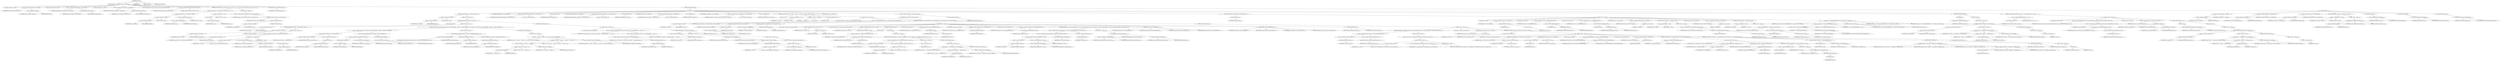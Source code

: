 digraph "execute" {  
"714" [label = <(METHOD,execute)<SUB>386</SUB>> ]
"45" [label = <(PARAM,this)<SUB>386</SUB>> ]
"715" [label = <(BLOCK,&lt;empty&gt;,&lt;empty&gt;)<SUB>386</SUB>> ]
"716" [label = <(LOCAL,File savedFile: java.io.File)> ]
"717" [label = <(&lt;operator&gt;.assignment,File savedFile = this.file)<SUB>387</SUB>> ]
"718" [label = <(IDENTIFIER,savedFile,File savedFile = this.file)<SUB>387</SUB>> ]
"719" [label = <(&lt;operator&gt;.fieldAccess,this.file)<SUB>387</SUB>> ]
"720" [label = <(IDENTIFIER,this,File savedFile = this.file)<SUB>387</SUB>> ]
"721" [label = <(FIELD_IDENTIFIER,file,file)<SUB>387</SUB>> ]
"722" [label = <(LOCAL,File savedDestFile: java.io.File)> ]
"723" [label = <(&lt;operator&gt;.assignment,File savedDestFile = this.destFile)<SUB>388</SUB>> ]
"724" [label = <(IDENTIFIER,savedDestFile,File savedDestFile = this.destFile)<SUB>388</SUB>> ]
"725" [label = <(&lt;operator&gt;.fieldAccess,this.destFile)<SUB>388</SUB>> ]
"726" [label = <(IDENTIFIER,this,File savedDestFile = this.destFile)<SUB>388</SUB>> ]
"727" [label = <(FIELD_IDENTIFIER,destFile,destFile)<SUB>388</SUB>> ]
"728" [label = <(LOCAL,File savedDestDir: java.io.File)> ]
"729" [label = <(&lt;operator&gt;.assignment,File savedDestDir = this.destDir)<SUB>389</SUB>> ]
"730" [label = <(IDENTIFIER,savedDestDir,File savedDestDir = this.destDir)<SUB>389</SUB>> ]
"731" [label = <(&lt;operator&gt;.fieldAccess,this.destDir)<SUB>389</SUB>> ]
"732" [label = <(IDENTIFIER,this,File savedDestDir = this.destDir)<SUB>389</SUB>> ]
"733" [label = <(FIELD_IDENTIFIER,destDir,destDir)<SUB>389</SUB>> ]
"734" [label = <(LOCAL,ResourceCollection savedRc: org.apache.tools.ant.types.ResourceCollection)> ]
"735" [label = <(&lt;operator&gt;.assignment,ResourceCollection savedRc = null)<SUB>390</SUB>> ]
"736" [label = <(IDENTIFIER,savedRc,ResourceCollection savedRc = null)<SUB>390</SUB>> ]
"737" [label = <(LITERAL,null,ResourceCollection savedRc = null)<SUB>390</SUB>> ]
"738" [label = <(CONTROL_STRUCTURE,if (file == null &amp;&amp; destFile != null &amp;&amp; rcs.size() == 1),if (file == null &amp;&amp; destFile != null &amp;&amp; rcs.size() == 1))<SUB>391</SUB>> ]
"739" [label = <(&lt;operator&gt;.logicalAnd,file == null &amp;&amp; destFile != null &amp;&amp; rcs.size() == 1)<SUB>391</SUB>> ]
"740" [label = <(&lt;operator&gt;.logicalAnd,file == null &amp;&amp; destFile != null)<SUB>391</SUB>> ]
"741" [label = <(&lt;operator&gt;.equals,file == null)<SUB>391</SUB>> ]
"742" [label = <(&lt;operator&gt;.fieldAccess,this.file)<SUB>391</SUB>> ]
"743" [label = <(IDENTIFIER,this,file == null)<SUB>391</SUB>> ]
"744" [label = <(FIELD_IDENTIFIER,file,file)<SUB>391</SUB>> ]
"745" [label = <(LITERAL,null,file == null)<SUB>391</SUB>> ]
"746" [label = <(&lt;operator&gt;.notEquals,destFile != null)<SUB>391</SUB>> ]
"747" [label = <(&lt;operator&gt;.fieldAccess,this.destFile)<SUB>391</SUB>> ]
"748" [label = <(IDENTIFIER,this,destFile != null)<SUB>391</SUB>> ]
"749" [label = <(FIELD_IDENTIFIER,destFile,destFile)<SUB>391</SUB>> ]
"750" [label = <(LITERAL,null,destFile != null)<SUB>391</SUB>> ]
"751" [label = <(&lt;operator&gt;.equals,rcs.size() == 1)<SUB>391</SUB>> ]
"752" [label = <(size,rcs.size())<SUB>391</SUB>> ]
"753" [label = <(&lt;operator&gt;.fieldAccess,this.rcs)<SUB>391</SUB>> ]
"754" [label = <(IDENTIFIER,this,rcs.size())<SUB>391</SUB>> ]
"755" [label = <(FIELD_IDENTIFIER,rcs,rcs)<SUB>391</SUB>> ]
"756" [label = <(LITERAL,1,rcs.size() == 1)<SUB>391</SUB>> ]
"757" [label = <(BLOCK,&lt;empty&gt;,&lt;empty&gt;)<SUB>391</SUB>> ]
"758" [label = <(&lt;operator&gt;.assignment,savedRc = (ResourceCollection) rcs.elementAt(0))<SUB>393</SUB>> ]
"759" [label = <(IDENTIFIER,savedRc,savedRc = (ResourceCollection) rcs.elementAt(0))<SUB>393</SUB>> ]
"760" [label = <(&lt;operator&gt;.cast,(ResourceCollection) rcs.elementAt(0))<SUB>393</SUB>> ]
"761" [label = <(TYPE_REF,ResourceCollection,ResourceCollection)<SUB>393</SUB>> ]
"762" [label = <(elementAt,rcs.elementAt(0))<SUB>393</SUB>> ]
"763" [label = <(&lt;operator&gt;.fieldAccess,this.rcs)<SUB>393</SUB>> ]
"764" [label = <(IDENTIFIER,this,rcs.elementAt(0))<SUB>393</SUB>> ]
"765" [label = <(FIELD_IDENTIFIER,rcs,rcs)<SUB>393</SUB>> ]
"766" [label = <(LITERAL,0,rcs.elementAt(0))<SUB>393</SUB>> ]
"767" [label = <(validateAttributes,this.validateAttributes())<SUB>396</SUB>> ]
"44" [label = <(IDENTIFIER,this,this.validateAttributes())<SUB>396</SUB>> ]
"768" [label = <(CONTROL_STRUCTURE,try,try)<SUB>398</SUB>> ]
"769" [label = <(BLOCK,try,try)<SUB>398</SUB>> ]
"770" [label = <(CONTROL_STRUCTURE,if (file != null),if (file != null))<SUB>400</SUB>> ]
"771" [label = <(&lt;operator&gt;.notEquals,file != null)<SUB>400</SUB>> ]
"772" [label = <(&lt;operator&gt;.fieldAccess,this.file)<SUB>400</SUB>> ]
"773" [label = <(IDENTIFIER,this,file != null)<SUB>400</SUB>> ]
"774" [label = <(FIELD_IDENTIFIER,file,file)<SUB>400</SUB>> ]
"775" [label = <(LITERAL,null,file != null)<SUB>400</SUB>> ]
"776" [label = <(BLOCK,&lt;empty&gt;,&lt;empty&gt;)<SUB>400</SUB>> ]
"777" [label = <(CONTROL_STRUCTURE,if (file.exists()),if (file.exists()))<SUB>401</SUB>> ]
"778" [label = <(exists,file.exists())<SUB>401</SUB>> ]
"779" [label = <(&lt;operator&gt;.fieldAccess,this.file)<SUB>401</SUB>> ]
"780" [label = <(IDENTIFIER,this,file.exists())<SUB>401</SUB>> ]
"781" [label = <(FIELD_IDENTIFIER,file,file)<SUB>401</SUB>> ]
"782" [label = <(BLOCK,&lt;empty&gt;,&lt;empty&gt;)<SUB>401</SUB>> ]
"783" [label = <(CONTROL_STRUCTURE,if (destFile == null),if (destFile == null))<SUB>402</SUB>> ]
"784" [label = <(&lt;operator&gt;.equals,destFile == null)<SUB>402</SUB>> ]
"785" [label = <(&lt;operator&gt;.fieldAccess,this.destFile)<SUB>402</SUB>> ]
"786" [label = <(IDENTIFIER,this,destFile == null)<SUB>402</SUB>> ]
"787" [label = <(FIELD_IDENTIFIER,destFile,destFile)<SUB>402</SUB>> ]
"788" [label = <(LITERAL,null,destFile == null)<SUB>402</SUB>> ]
"789" [label = <(BLOCK,&lt;empty&gt;,&lt;empty&gt;)<SUB>402</SUB>> ]
"790" [label = <(&lt;operator&gt;.assignment,this.destFile = new File(destDir, file.getName()))<SUB>403</SUB>> ]
"791" [label = <(&lt;operator&gt;.fieldAccess,this.destFile)<SUB>403</SUB>> ]
"792" [label = <(IDENTIFIER,this,this.destFile = new File(destDir, file.getName()))<SUB>403</SUB>> ]
"793" [label = <(FIELD_IDENTIFIER,destFile,destFile)<SUB>403</SUB>> ]
"794" [label = <(BLOCK,&lt;empty&gt;,&lt;empty&gt;)<SUB>403</SUB>> ]
"795" [label = <(&lt;operator&gt;.assignment,&lt;empty&gt;)> ]
"796" [label = <(IDENTIFIER,$obj11,&lt;empty&gt;)> ]
"797" [label = <(&lt;operator&gt;.alloc,new File(destDir, file.getName()))<SUB>403</SUB>> ]
"798" [label = <(&lt;init&gt;,new File(destDir, file.getName()))<SUB>403</SUB>> ]
"799" [label = <(IDENTIFIER,$obj11,new File(destDir, file.getName()))> ]
"800" [label = <(&lt;operator&gt;.fieldAccess,this.destDir)<SUB>403</SUB>> ]
"801" [label = <(IDENTIFIER,this,new File(destDir, file.getName()))<SUB>403</SUB>> ]
"802" [label = <(FIELD_IDENTIFIER,destDir,destDir)<SUB>403</SUB>> ]
"803" [label = <(getName,file.getName())<SUB>403</SUB>> ]
"804" [label = <(&lt;operator&gt;.fieldAccess,this.file)<SUB>403</SUB>> ]
"805" [label = <(IDENTIFIER,this,file.getName())<SUB>403</SUB>> ]
"806" [label = <(FIELD_IDENTIFIER,file,file)<SUB>403</SUB>> ]
"807" [label = <(IDENTIFIER,$obj11,&lt;empty&gt;)> ]
"808" [label = <(CONTROL_STRUCTURE,if (forceOverwrite || !destFile.exists() || (file.lastModified() - granularity &gt; destFile.lastModified())),if (forceOverwrite || !destFile.exists() || (file.lastModified() - granularity &gt; destFile.lastModified())))<SUB>405</SUB>> ]
"809" [label = <(&lt;operator&gt;.logicalOr,forceOverwrite || !destFile.exists() || (file.lastModified() - granularity &gt; destFile.lastModified()))<SUB>405</SUB>> ]
"810" [label = <(&lt;operator&gt;.logicalOr,forceOverwrite || !destFile.exists())<SUB>405</SUB>> ]
"811" [label = <(&lt;operator&gt;.fieldAccess,this.forceOverwrite)<SUB>405</SUB>> ]
"812" [label = <(IDENTIFIER,this,forceOverwrite || !destFile.exists())<SUB>405</SUB>> ]
"813" [label = <(FIELD_IDENTIFIER,forceOverwrite,forceOverwrite)<SUB>405</SUB>> ]
"814" [label = <(&lt;operator&gt;.logicalNot,!destFile.exists())<SUB>405</SUB>> ]
"815" [label = <(exists,destFile.exists())<SUB>405</SUB>> ]
"816" [label = <(&lt;operator&gt;.fieldAccess,this.destFile)<SUB>405</SUB>> ]
"817" [label = <(IDENTIFIER,this,destFile.exists())<SUB>405</SUB>> ]
"818" [label = <(FIELD_IDENTIFIER,destFile,destFile)<SUB>405</SUB>> ]
"819" [label = <(&lt;operator&gt;.greaterThan,file.lastModified() - granularity &gt; destFile.lastModified())<SUB>406</SUB>> ]
"820" [label = <(&lt;operator&gt;.subtraction,file.lastModified() - granularity)<SUB>406</SUB>> ]
"821" [label = <(lastModified,file.lastModified())<SUB>406</SUB>> ]
"822" [label = <(&lt;operator&gt;.fieldAccess,this.file)<SUB>406</SUB>> ]
"823" [label = <(IDENTIFIER,this,file.lastModified())<SUB>406</SUB>> ]
"824" [label = <(FIELD_IDENTIFIER,file,file)<SUB>406</SUB>> ]
"825" [label = <(&lt;operator&gt;.fieldAccess,this.granularity)<SUB>406</SUB>> ]
"826" [label = <(IDENTIFIER,this,file.lastModified() - granularity)<SUB>406</SUB>> ]
"827" [label = <(FIELD_IDENTIFIER,granularity,granularity)<SUB>406</SUB>> ]
"828" [label = <(lastModified,destFile.lastModified())<SUB>407</SUB>> ]
"829" [label = <(&lt;operator&gt;.fieldAccess,this.destFile)<SUB>407</SUB>> ]
"830" [label = <(IDENTIFIER,this,destFile.lastModified())<SUB>407</SUB>> ]
"831" [label = <(FIELD_IDENTIFIER,destFile,destFile)<SUB>407</SUB>> ]
"832" [label = <(BLOCK,&lt;empty&gt;,&lt;empty&gt;)<SUB>407</SUB>> ]
"833" [label = <(put,fileCopyMap.put(file.getAbsolutePath(), new String[] { destFile.getAbsolutePath() }))<SUB>408</SUB>> ]
"834" [label = <(&lt;operator&gt;.fieldAccess,this.fileCopyMap)<SUB>408</SUB>> ]
"835" [label = <(IDENTIFIER,this,fileCopyMap.put(file.getAbsolutePath(), new String[] { destFile.getAbsolutePath() }))<SUB>408</SUB>> ]
"836" [label = <(FIELD_IDENTIFIER,fileCopyMap,fileCopyMap)<SUB>408</SUB>> ]
"837" [label = <(getAbsolutePath,file.getAbsolutePath())<SUB>408</SUB>> ]
"838" [label = <(&lt;operator&gt;.fieldAccess,this.file)<SUB>408</SUB>> ]
"839" [label = <(IDENTIFIER,this,file.getAbsolutePath())<SUB>408</SUB>> ]
"840" [label = <(FIELD_IDENTIFIER,file,file)<SUB>408</SUB>> ]
"841" [label = <(&lt;operator&gt;.arrayInitializer,new String[] { destFile.getAbsolutePath() })<SUB>409</SUB>> ]
"842" [label = <(getAbsolutePath,destFile.getAbsolutePath())<SUB>409</SUB>> ]
"843" [label = <(&lt;operator&gt;.fieldAccess,this.destFile)<SUB>409</SUB>> ]
"844" [label = <(IDENTIFIER,this,destFile.getAbsolutePath())<SUB>409</SUB>> ]
"845" [label = <(FIELD_IDENTIFIER,destFile,destFile)<SUB>409</SUB>> ]
"846" [label = <(CONTROL_STRUCTURE,else,else)<SUB>410</SUB>> ]
"847" [label = <(BLOCK,&lt;empty&gt;,&lt;empty&gt;)<SUB>410</SUB>> ]
"848" [label = <(log,log(file + &quot; omitted as &quot; + destFile + &quot; is up to date.&quot;, Project.MSG_VERBOSE))<SUB>411</SUB>> ]
"46" [label = <(IDENTIFIER,this,log(file + &quot; omitted as &quot; + destFile + &quot; is up to date.&quot;, Project.MSG_VERBOSE))<SUB>411</SUB>> ]
"849" [label = <(&lt;operator&gt;.addition,file + &quot; omitted as &quot; + destFile + &quot; is up to date.&quot;)<SUB>411</SUB>> ]
"850" [label = <(&lt;operator&gt;.addition,file + &quot; omitted as &quot; + destFile)<SUB>411</SUB>> ]
"851" [label = <(&lt;operator&gt;.addition,file + &quot; omitted as &quot;)<SUB>411</SUB>> ]
"852" [label = <(&lt;operator&gt;.fieldAccess,this.file)<SUB>411</SUB>> ]
"853" [label = <(IDENTIFIER,this,file + &quot; omitted as &quot;)<SUB>411</SUB>> ]
"854" [label = <(FIELD_IDENTIFIER,file,file)<SUB>411</SUB>> ]
"855" [label = <(LITERAL,&quot; omitted as &quot;,file + &quot; omitted as &quot;)<SUB>411</SUB>> ]
"856" [label = <(&lt;operator&gt;.fieldAccess,this.destFile)<SUB>411</SUB>> ]
"857" [label = <(IDENTIFIER,this,file + &quot; omitted as &quot; + destFile)<SUB>411</SUB>> ]
"858" [label = <(FIELD_IDENTIFIER,destFile,destFile)<SUB>411</SUB>> ]
"859" [label = <(LITERAL,&quot; is up to date.&quot;,file + &quot; omitted as &quot; + destFile + &quot; is up to date.&quot;)<SUB>412</SUB>> ]
"860" [label = <(&lt;operator&gt;.fieldAccess,Project.MSG_VERBOSE)<SUB>412</SUB>> ]
"861" [label = <(IDENTIFIER,Project,log(file + &quot; omitted as &quot; + destFile + &quot; is up to date.&quot;, Project.MSG_VERBOSE))<SUB>412</SUB>> ]
"862" [label = <(FIELD_IDENTIFIER,MSG_VERBOSE,MSG_VERBOSE)<SUB>412</SUB>> ]
"863" [label = <(CONTROL_STRUCTURE,else,else)<SUB>414</SUB>> ]
"864" [label = <(BLOCK,&lt;empty&gt;,&lt;empty&gt;)<SUB>414</SUB>> ]
"865" [label = <(LOCAL,String message: java.lang.String)> ]
"866" [label = <(&lt;operator&gt;.assignment,String message = &quot;Warning: Could not find file &quot; + file.getAbsolutePath() + &quot; to copy.&quot;)<SUB>415</SUB>> ]
"867" [label = <(IDENTIFIER,message,String message = &quot;Warning: Could not find file &quot; + file.getAbsolutePath() + &quot; to copy.&quot;)<SUB>415</SUB>> ]
"868" [label = <(&lt;operator&gt;.addition,&quot;Warning: Could not find file &quot; + file.getAbsolutePath() + &quot; to copy.&quot;)<SUB>415</SUB>> ]
"869" [label = <(&lt;operator&gt;.addition,&quot;Warning: Could not find file &quot; + file.getAbsolutePath())<SUB>415</SUB>> ]
"870" [label = <(LITERAL,&quot;Warning: Could not find file &quot;,&quot;Warning: Could not find file &quot; + file.getAbsolutePath())<SUB>415</SUB>> ]
"871" [label = <(getAbsolutePath,file.getAbsolutePath())<SUB>416</SUB>> ]
"872" [label = <(&lt;operator&gt;.fieldAccess,this.file)<SUB>416</SUB>> ]
"873" [label = <(IDENTIFIER,this,file.getAbsolutePath())<SUB>416</SUB>> ]
"874" [label = <(FIELD_IDENTIFIER,file,file)<SUB>416</SUB>> ]
"875" [label = <(LITERAL,&quot; to copy.&quot;,&quot;Warning: Could not find file &quot; + file.getAbsolutePath() + &quot; to copy.&quot;)<SUB>416</SUB>> ]
"876" [label = <(CONTROL_STRUCTURE,if (!failonerror),if (!failonerror))<SUB>417</SUB>> ]
"877" [label = <(&lt;operator&gt;.logicalNot,!failonerror)<SUB>417</SUB>> ]
"878" [label = <(&lt;operator&gt;.fieldAccess,this.failonerror)<SUB>417</SUB>> ]
"879" [label = <(IDENTIFIER,this,!failonerror)<SUB>417</SUB>> ]
"880" [label = <(FIELD_IDENTIFIER,failonerror,failonerror)<SUB>417</SUB>> ]
"881" [label = <(BLOCK,&lt;empty&gt;,&lt;empty&gt;)<SUB>417</SUB>> ]
"882" [label = <(log,log(message, Project.MSG_ERR))<SUB>418</SUB>> ]
"47" [label = <(IDENTIFIER,this,log(message, Project.MSG_ERR))<SUB>418</SUB>> ]
"883" [label = <(IDENTIFIER,message,log(message, Project.MSG_ERR))<SUB>418</SUB>> ]
"884" [label = <(&lt;operator&gt;.fieldAccess,Project.MSG_ERR)<SUB>418</SUB>> ]
"885" [label = <(IDENTIFIER,Project,log(message, Project.MSG_ERR))<SUB>418</SUB>> ]
"886" [label = <(FIELD_IDENTIFIER,MSG_ERR,MSG_ERR)<SUB>418</SUB>> ]
"887" [label = <(CONTROL_STRUCTURE,else,else)<SUB>419</SUB>> ]
"888" [label = <(BLOCK,&lt;empty&gt;,&lt;empty&gt;)<SUB>419</SUB>> ]
"889" [label = <(&lt;operator&gt;.throw,throw new BuildException(message);)<SUB>420</SUB>> ]
"890" [label = <(BLOCK,&lt;empty&gt;,&lt;empty&gt;)<SUB>420</SUB>> ]
"891" [label = <(&lt;operator&gt;.assignment,&lt;empty&gt;)> ]
"892" [label = <(IDENTIFIER,$obj12,&lt;empty&gt;)> ]
"893" [label = <(&lt;operator&gt;.alloc,new BuildException(message))<SUB>420</SUB>> ]
"894" [label = <(&lt;init&gt;,new BuildException(message))<SUB>420</SUB>> ]
"895" [label = <(IDENTIFIER,$obj12,new BuildException(message))> ]
"896" [label = <(IDENTIFIER,message,new BuildException(message))<SUB>420</SUB>> ]
"897" [label = <(IDENTIFIER,$obj12,&lt;empty&gt;)> ]
"49" [label = <(LOCAL,HashMap filesByBasedir: java.util.HashMap)> ]
"898" [label = <(&lt;operator&gt;.assignment,HashMap filesByBasedir = new HashMap())<SUB>441</SUB>> ]
"899" [label = <(IDENTIFIER,filesByBasedir,HashMap filesByBasedir = new HashMap())<SUB>441</SUB>> ]
"900" [label = <(&lt;operator&gt;.alloc,new HashMap())<SUB>441</SUB>> ]
"901" [label = <(&lt;init&gt;,new HashMap())<SUB>441</SUB>> ]
"48" [label = <(IDENTIFIER,filesByBasedir,new HashMap())<SUB>441</SUB>> ]
"51" [label = <(LOCAL,HashMap dirsByBasedir: java.util.HashMap)> ]
"902" [label = <(&lt;operator&gt;.assignment,HashMap dirsByBasedir = new HashMap())<SUB>442</SUB>> ]
"903" [label = <(IDENTIFIER,dirsByBasedir,HashMap dirsByBasedir = new HashMap())<SUB>442</SUB>> ]
"904" [label = <(&lt;operator&gt;.alloc,new HashMap())<SUB>442</SUB>> ]
"905" [label = <(&lt;init&gt;,new HashMap())<SUB>442</SUB>> ]
"50" [label = <(IDENTIFIER,dirsByBasedir,new HashMap())<SUB>442</SUB>> ]
"53" [label = <(LOCAL,HashSet baseDirs: java.util.HashSet)> ]
"906" [label = <(&lt;operator&gt;.assignment,HashSet baseDirs = new HashSet())<SUB>443</SUB>> ]
"907" [label = <(IDENTIFIER,baseDirs,HashSet baseDirs = new HashSet())<SUB>443</SUB>> ]
"908" [label = <(&lt;operator&gt;.alloc,new HashSet())<SUB>443</SUB>> ]
"909" [label = <(&lt;init&gt;,new HashSet())<SUB>443</SUB>> ]
"52" [label = <(IDENTIFIER,baseDirs,new HashSet())<SUB>443</SUB>> ]
"55" [label = <(LOCAL,ArrayList nonFileResources: java.util.ArrayList)> ]
"910" [label = <(&lt;operator&gt;.assignment,ArrayList nonFileResources = new ArrayList())<SUB>444</SUB>> ]
"911" [label = <(IDENTIFIER,nonFileResources,ArrayList nonFileResources = new ArrayList())<SUB>444</SUB>> ]
"912" [label = <(&lt;operator&gt;.alloc,new ArrayList())<SUB>444</SUB>> ]
"913" [label = <(&lt;init&gt;,new ArrayList())<SUB>444</SUB>> ]
"54" [label = <(IDENTIFIER,nonFileResources,new ArrayList())<SUB>444</SUB>> ]
"914" [label = <(CONTROL_STRUCTURE,for (int i = 0; Some(i &lt; rcs.size()); i++),for (int i = 0; Some(i &lt; rcs.size()); i++))<SUB>445</SUB>> ]
"915" [label = <(LOCAL,int i: int)> ]
"916" [label = <(&lt;operator&gt;.assignment,int i = 0)<SUB>445</SUB>> ]
"917" [label = <(IDENTIFIER,i,int i = 0)<SUB>445</SUB>> ]
"918" [label = <(LITERAL,0,int i = 0)<SUB>445</SUB>> ]
"919" [label = <(&lt;operator&gt;.lessThan,i &lt; rcs.size())<SUB>445</SUB>> ]
"920" [label = <(IDENTIFIER,i,i &lt; rcs.size())<SUB>445</SUB>> ]
"921" [label = <(size,rcs.size())<SUB>445</SUB>> ]
"922" [label = <(&lt;operator&gt;.fieldAccess,this.rcs)<SUB>445</SUB>> ]
"923" [label = <(IDENTIFIER,this,rcs.size())<SUB>445</SUB>> ]
"924" [label = <(FIELD_IDENTIFIER,rcs,rcs)<SUB>445</SUB>> ]
"925" [label = <(&lt;operator&gt;.postIncrement,i++)<SUB>445</SUB>> ]
"926" [label = <(IDENTIFIER,i,i++)<SUB>445</SUB>> ]
"927" [label = <(BLOCK,&lt;empty&gt;,&lt;empty&gt;)<SUB>445</SUB>> ]
"928" [label = <(LOCAL,ResourceCollection rc: org.apache.tools.ant.types.ResourceCollection)> ]
"929" [label = <(&lt;operator&gt;.assignment,ResourceCollection rc = (ResourceCollection) rcs.elementAt(i))<SUB>446</SUB>> ]
"930" [label = <(IDENTIFIER,rc,ResourceCollection rc = (ResourceCollection) rcs.elementAt(i))<SUB>446</SUB>> ]
"931" [label = <(&lt;operator&gt;.cast,(ResourceCollection) rcs.elementAt(i))<SUB>446</SUB>> ]
"932" [label = <(TYPE_REF,ResourceCollection,ResourceCollection)<SUB>446</SUB>> ]
"933" [label = <(elementAt,rcs.elementAt(i))<SUB>446</SUB>> ]
"934" [label = <(&lt;operator&gt;.fieldAccess,this.rcs)<SUB>446</SUB>> ]
"935" [label = <(IDENTIFIER,this,rcs.elementAt(i))<SUB>446</SUB>> ]
"936" [label = <(FIELD_IDENTIFIER,rcs,rcs)<SUB>446</SUB>> ]
"937" [label = <(IDENTIFIER,i,rcs.elementAt(i))<SUB>446</SUB>> ]
"938" [label = <(CONTROL_STRUCTURE,if (rc instanceof FileSet &amp;&amp; rc.isFilesystemOnly()),if (rc instanceof FileSet &amp;&amp; rc.isFilesystemOnly()))<SUB>449</SUB>> ]
"939" [label = <(&lt;operator&gt;.logicalAnd,rc instanceof FileSet &amp;&amp; rc.isFilesystemOnly())<SUB>449</SUB>> ]
"940" [label = <(&lt;operator&gt;.instanceOf,rc instanceof FileSet)<SUB>449</SUB>> ]
"941" [label = <(IDENTIFIER,rc,rc instanceof FileSet)<SUB>449</SUB>> ]
"942" [label = <(TYPE_REF,FileSet,FileSet)<SUB>449</SUB>> ]
"943" [label = <(isFilesystemOnly,isFilesystemOnly())<SUB>449</SUB>> ]
"944" [label = <(IDENTIFIER,rc,isFilesystemOnly())<SUB>449</SUB>> ]
"945" [label = <(BLOCK,&lt;empty&gt;,&lt;empty&gt;)<SUB>449</SUB>> ]
"946" [label = <(LOCAL,FileSet fs: org.apache.tools.ant.types.FileSet)> ]
"947" [label = <(&lt;operator&gt;.assignment,FileSet fs = (FileSet) rc)<SUB>450</SUB>> ]
"948" [label = <(IDENTIFIER,fs,FileSet fs = (FileSet) rc)<SUB>450</SUB>> ]
"949" [label = <(&lt;operator&gt;.cast,(FileSet) rc)<SUB>450</SUB>> ]
"950" [label = <(TYPE_REF,FileSet,FileSet)<SUB>450</SUB>> ]
"951" [label = <(IDENTIFIER,rc,(FileSet) rc)<SUB>450</SUB>> ]
"952" [label = <(LOCAL,DirectoryScanner ds: org.apache.tools.ant.DirectoryScanner)> ]
"953" [label = <(&lt;operator&gt;.assignment,DirectoryScanner ds = null)<SUB>451</SUB>> ]
"954" [label = <(IDENTIFIER,ds,DirectoryScanner ds = null)<SUB>451</SUB>> ]
"955" [label = <(LITERAL,null,DirectoryScanner ds = null)<SUB>451</SUB>> ]
"956" [label = <(CONTROL_STRUCTURE,try,try)<SUB>452</SUB>> ]
"957" [label = <(BLOCK,try,try)<SUB>452</SUB>> ]
"958" [label = <(&lt;operator&gt;.assignment,ds = getDirectoryScanner(getProject()))<SUB>453</SUB>> ]
"959" [label = <(IDENTIFIER,ds,ds = getDirectoryScanner(getProject()))<SUB>453</SUB>> ]
"960" [label = <(getDirectoryScanner,getDirectoryScanner(getProject()))<SUB>453</SUB>> ]
"961" [label = <(IDENTIFIER,fs,getDirectoryScanner(getProject()))<SUB>453</SUB>> ]
"962" [label = <(getProject,getProject())<SUB>453</SUB>> ]
"56" [label = <(IDENTIFIER,this,getProject())<SUB>453</SUB>> ]
"963" [label = <(BLOCK,catch,catch)> ]
"964" [label = <(BLOCK,&lt;empty&gt;,&lt;empty&gt;)<SUB>454</SUB>> ]
"965" [label = <(CONTROL_STRUCTURE,if (failonerror || !getMessage(e).endsWith(&quot; not found.&quot;)),if (failonerror || !getMessage(e).endsWith(&quot; not found.&quot;)))<SUB>455</SUB>> ]
"966" [label = <(&lt;operator&gt;.logicalOr,failonerror || !getMessage(e).endsWith(&quot; not found.&quot;))<SUB>455</SUB>> ]
"967" [label = <(&lt;operator&gt;.fieldAccess,this.failonerror)<SUB>455</SUB>> ]
"968" [label = <(IDENTIFIER,this,failonerror || !getMessage(e).endsWith(&quot; not found.&quot;))<SUB>455</SUB>> ]
"969" [label = <(FIELD_IDENTIFIER,failonerror,failonerror)<SUB>455</SUB>> ]
"970" [label = <(&lt;operator&gt;.logicalNot,!getMessage(e).endsWith(&quot; not found.&quot;))<SUB>456</SUB>> ]
"971" [label = <(endsWith,endsWith(&quot; not found.&quot;))<SUB>456</SUB>> ]
"972" [label = <(getMessage,getMessage(e))<SUB>456</SUB>> ]
"57" [label = <(IDENTIFIER,this,getMessage(e))<SUB>456</SUB>> ]
"973" [label = <(IDENTIFIER,e,getMessage(e))<SUB>456</SUB>> ]
"974" [label = <(LITERAL,&quot; not found.&quot;,endsWith(&quot; not found.&quot;))<SUB>456</SUB>> ]
"975" [label = <(BLOCK,&lt;empty&gt;,&lt;empty&gt;)<SUB>456</SUB>> ]
"976" [label = <(&lt;operator&gt;.throw,throw e;)<SUB>457</SUB>> ]
"977" [label = <(IDENTIFIER,e,throw e;)<SUB>457</SUB>> ]
"978" [label = <(CONTROL_STRUCTURE,else,else)<SUB>458</SUB>> ]
"979" [label = <(BLOCK,&lt;empty&gt;,&lt;empty&gt;)<SUB>458</SUB>> ]
"980" [label = <(log,log(&quot;Warning: &quot; + getMessage(e), Project.MSG_ERR))<SUB>459</SUB>> ]
"59" [label = <(IDENTIFIER,this,log(&quot;Warning: &quot; + getMessage(e), Project.MSG_ERR))<SUB>459</SUB>> ]
"981" [label = <(&lt;operator&gt;.addition,&quot;Warning: &quot; + getMessage(e))<SUB>459</SUB>> ]
"982" [label = <(LITERAL,&quot;Warning: &quot;,&quot;Warning: &quot; + getMessage(e))<SUB>459</SUB>> ]
"983" [label = <(getMessage,getMessage(e))<SUB>459</SUB>> ]
"58" [label = <(IDENTIFIER,this,getMessage(e))<SUB>459</SUB>> ]
"984" [label = <(IDENTIFIER,e,getMessage(e))<SUB>459</SUB>> ]
"985" [label = <(&lt;operator&gt;.fieldAccess,Project.MSG_ERR)<SUB>459</SUB>> ]
"986" [label = <(IDENTIFIER,Project,log(&quot;Warning: &quot; + getMessage(e), Project.MSG_ERR))<SUB>459</SUB>> ]
"987" [label = <(FIELD_IDENTIFIER,MSG_ERR,MSG_ERR)<SUB>459</SUB>> ]
"988" [label = <(CONTROL_STRUCTURE,continue;,continue;)<SUB>460</SUB>> ]
"989" [label = <(LOCAL,File fromDir: java.io.File)> ]
"990" [label = <(&lt;operator&gt;.assignment,File fromDir = getDir(getProject()))<SUB>463</SUB>> ]
"991" [label = <(IDENTIFIER,fromDir,File fromDir = getDir(getProject()))<SUB>463</SUB>> ]
"992" [label = <(getDir,getDir(getProject()))<SUB>463</SUB>> ]
"993" [label = <(IDENTIFIER,fs,getDir(getProject()))<SUB>463</SUB>> ]
"994" [label = <(getProject,getProject())<SUB>463</SUB>> ]
"60" [label = <(IDENTIFIER,this,getProject())<SUB>463</SUB>> ]
"995" [label = <(LOCAL,String[] srcFiles: java.lang.String[])> ]
"996" [label = <(&lt;operator&gt;.assignment,String[] srcFiles = getIncludedFiles())<SUB>465</SUB>> ]
"997" [label = <(IDENTIFIER,srcFiles,String[] srcFiles = getIncludedFiles())<SUB>465</SUB>> ]
"998" [label = <(getIncludedFiles,getIncludedFiles())<SUB>465</SUB>> ]
"999" [label = <(IDENTIFIER,ds,getIncludedFiles())<SUB>465</SUB>> ]
"1000" [label = <(LOCAL,String[] srcDirs: java.lang.String[])> ]
"1001" [label = <(&lt;operator&gt;.assignment,String[] srcDirs = getIncludedDirectories())<SUB>466</SUB>> ]
"1002" [label = <(IDENTIFIER,srcDirs,String[] srcDirs = getIncludedDirectories())<SUB>466</SUB>> ]
"1003" [label = <(getIncludedDirectories,getIncludedDirectories())<SUB>466</SUB>> ]
"1004" [label = <(IDENTIFIER,ds,getIncludedDirectories())<SUB>466</SUB>> ]
"1005" [label = <(CONTROL_STRUCTURE,if (!flatten &amp;&amp; mapperElement == null &amp;&amp; ds.isEverythingIncluded() &amp;&amp; !fs.hasPatterns()),if (!flatten &amp;&amp; mapperElement == null &amp;&amp; ds.isEverythingIncluded() &amp;&amp; !fs.hasPatterns()))<SUB>467</SUB>> ]
"1006" [label = <(&lt;operator&gt;.logicalAnd,!flatten &amp;&amp; mapperElement == null &amp;&amp; ds.isEverythingIncluded() &amp;&amp; !fs.hasPatterns())<SUB>467</SUB>> ]
"1007" [label = <(&lt;operator&gt;.logicalAnd,!flatten &amp;&amp; mapperElement == null &amp;&amp; ds.isEverythingIncluded())<SUB>467</SUB>> ]
"1008" [label = <(&lt;operator&gt;.logicalAnd,!flatten &amp;&amp; mapperElement == null)<SUB>467</SUB>> ]
"1009" [label = <(&lt;operator&gt;.logicalNot,!flatten)<SUB>467</SUB>> ]
"1010" [label = <(&lt;operator&gt;.fieldAccess,this.flatten)<SUB>467</SUB>> ]
"1011" [label = <(IDENTIFIER,this,!flatten)<SUB>467</SUB>> ]
"1012" [label = <(FIELD_IDENTIFIER,flatten,flatten)<SUB>467</SUB>> ]
"1013" [label = <(&lt;operator&gt;.equals,mapperElement == null)<SUB>467</SUB>> ]
"1014" [label = <(&lt;operator&gt;.fieldAccess,this.mapperElement)<SUB>467</SUB>> ]
"1015" [label = <(IDENTIFIER,this,mapperElement == null)<SUB>467</SUB>> ]
"1016" [label = <(FIELD_IDENTIFIER,mapperElement,mapperElement)<SUB>467</SUB>> ]
"1017" [label = <(LITERAL,null,mapperElement == null)<SUB>467</SUB>> ]
"1018" [label = <(isEverythingIncluded,isEverythingIncluded())<SUB>468</SUB>> ]
"1019" [label = <(IDENTIFIER,ds,isEverythingIncluded())<SUB>468</SUB>> ]
"1020" [label = <(&lt;operator&gt;.logicalNot,!fs.hasPatterns())<SUB>468</SUB>> ]
"1021" [label = <(hasPatterns,hasPatterns())<SUB>468</SUB>> ]
"1022" [label = <(IDENTIFIER,fs,hasPatterns())<SUB>468</SUB>> ]
"1023" [label = <(BLOCK,&lt;empty&gt;,&lt;empty&gt;)<SUB>468</SUB>> ]
"1024" [label = <(put,completeDirMap.put(fromDir, destDir))<SUB>469</SUB>> ]
"1025" [label = <(&lt;operator&gt;.fieldAccess,this.completeDirMap)<SUB>469</SUB>> ]
"1026" [label = <(IDENTIFIER,this,completeDirMap.put(fromDir, destDir))<SUB>469</SUB>> ]
"1027" [label = <(FIELD_IDENTIFIER,completeDirMap,completeDirMap)<SUB>469</SUB>> ]
"1028" [label = <(IDENTIFIER,fromDir,completeDirMap.put(fromDir, destDir))<SUB>469</SUB>> ]
"1029" [label = <(&lt;operator&gt;.fieldAccess,this.destDir)<SUB>469</SUB>> ]
"1030" [label = <(IDENTIFIER,this,completeDirMap.put(fromDir, destDir))<SUB>469</SUB>> ]
"1031" [label = <(FIELD_IDENTIFIER,destDir,destDir)<SUB>469</SUB>> ]
"1032" [label = <(add,add(fromDir, srcFiles, filesByBasedir))<SUB>471</SUB>> ]
"61" [label = <(IDENTIFIER,this,add(fromDir, srcFiles, filesByBasedir))<SUB>471</SUB>> ]
"1033" [label = <(IDENTIFIER,fromDir,add(fromDir, srcFiles, filesByBasedir))<SUB>471</SUB>> ]
"1034" [label = <(IDENTIFIER,srcFiles,add(fromDir, srcFiles, filesByBasedir))<SUB>471</SUB>> ]
"1035" [label = <(IDENTIFIER,filesByBasedir,add(fromDir, srcFiles, filesByBasedir))<SUB>471</SUB>> ]
"1036" [label = <(add,add(fromDir, srcDirs, dirsByBasedir))<SUB>472</SUB>> ]
"62" [label = <(IDENTIFIER,this,add(fromDir, srcDirs, dirsByBasedir))<SUB>472</SUB>> ]
"1037" [label = <(IDENTIFIER,fromDir,add(fromDir, srcDirs, dirsByBasedir))<SUB>472</SUB>> ]
"1038" [label = <(IDENTIFIER,srcDirs,add(fromDir, srcDirs, dirsByBasedir))<SUB>472</SUB>> ]
"1039" [label = <(IDENTIFIER,dirsByBasedir,add(fromDir, srcDirs, dirsByBasedir))<SUB>472</SUB>> ]
"1040" [label = <(add,baseDirs.add(fromDir))<SUB>473</SUB>> ]
"1041" [label = <(IDENTIFIER,baseDirs,baseDirs.add(fromDir))<SUB>473</SUB>> ]
"1042" [label = <(IDENTIFIER,fromDir,baseDirs.add(fromDir))<SUB>473</SUB>> ]
"1043" [label = <(CONTROL_STRUCTURE,else,else)<SUB>474</SUB>> ]
"1044" [label = <(BLOCK,&lt;empty&gt;,&lt;empty&gt;)<SUB>474</SUB>> ]
"1045" [label = <(CONTROL_STRUCTURE,if (!rc.isFilesystemOnly() &amp;&amp; !supportsNonFileResources()),if (!rc.isFilesystemOnly() &amp;&amp; !supportsNonFileResources()))<SUB>476</SUB>> ]
"1046" [label = <(&lt;operator&gt;.logicalAnd,!rc.isFilesystemOnly() &amp;&amp; !supportsNonFileResources())<SUB>476</SUB>> ]
"1047" [label = <(&lt;operator&gt;.logicalNot,!rc.isFilesystemOnly())<SUB>476</SUB>> ]
"1048" [label = <(isFilesystemOnly,isFilesystemOnly())<SUB>476</SUB>> ]
"1049" [label = <(IDENTIFIER,rc,isFilesystemOnly())<SUB>476</SUB>> ]
"1050" [label = <(&lt;operator&gt;.logicalNot,!supportsNonFileResources())<SUB>476</SUB>> ]
"1051" [label = <(supportsNonFileResources,this.supportsNonFileResources())<SUB>476</SUB>> ]
"63" [label = <(IDENTIFIER,this,this.supportsNonFileResources())<SUB>476</SUB>> ]
"1052" [label = <(BLOCK,&lt;empty&gt;,&lt;empty&gt;)<SUB>476</SUB>> ]
"1053" [label = <(&lt;operator&gt;.throw,throw new BuildException(&quot;Only FileSystem resources are supported.&quot;);)<SUB>477</SUB>> ]
"1054" [label = <(BLOCK,&lt;empty&gt;,&lt;empty&gt;)<SUB>477</SUB>> ]
"1055" [label = <(&lt;operator&gt;.assignment,&lt;empty&gt;)> ]
"1056" [label = <(IDENTIFIER,$obj17,&lt;empty&gt;)> ]
"1057" [label = <(&lt;operator&gt;.alloc,new BuildException(&quot;Only FileSystem resources are supported.&quot;))<SUB>477</SUB>> ]
"1058" [label = <(&lt;init&gt;,new BuildException(&quot;Only FileSystem resources are supported.&quot;))<SUB>477</SUB>> ]
"1059" [label = <(IDENTIFIER,$obj17,new BuildException(&quot;Only FileSystem resources are supported.&quot;))> ]
"1060" [label = <(LITERAL,&quot;Only FileSystem resources are supported.&quot;,new BuildException(&quot;Only FileSystem resources are supported.&quot;))<SUB>478</SUB>> ]
"1061" [label = <(IDENTIFIER,$obj17,&lt;empty&gt;)> ]
"1062" [label = <(LOCAL,Iterator resources: java.util.Iterator)> ]
"1063" [label = <(&lt;operator&gt;.assignment,Iterator resources = iterator())<SUB>481</SUB>> ]
"1064" [label = <(IDENTIFIER,resources,Iterator resources = iterator())<SUB>481</SUB>> ]
"1065" [label = <(iterator,iterator())<SUB>481</SUB>> ]
"1066" [label = <(IDENTIFIER,rc,iterator())<SUB>481</SUB>> ]
"1067" [label = <(CONTROL_STRUCTURE,while (resources.hasNext()),while (resources.hasNext()))<SUB>482</SUB>> ]
"1068" [label = <(hasNext,resources.hasNext())<SUB>482</SUB>> ]
"1069" [label = <(IDENTIFIER,resources,resources.hasNext())<SUB>482</SUB>> ]
"1070" [label = <(BLOCK,&lt;empty&gt;,&lt;empty&gt;)<SUB>482</SUB>> ]
"1071" [label = <(LOCAL,Resource r: org.apache.tools.ant.types.Resource)> ]
"1072" [label = <(&lt;operator&gt;.assignment,Resource r = (Resource) resources.next())<SUB>483</SUB>> ]
"1073" [label = <(IDENTIFIER,r,Resource r = (Resource) resources.next())<SUB>483</SUB>> ]
"1074" [label = <(&lt;operator&gt;.cast,(Resource) resources.next())<SUB>483</SUB>> ]
"1075" [label = <(TYPE_REF,Resource,Resource)<SUB>483</SUB>> ]
"1076" [label = <(next,resources.next())<SUB>483</SUB>> ]
"1077" [label = <(IDENTIFIER,resources,resources.next())<SUB>483</SUB>> ]
"1078" [label = <(CONTROL_STRUCTURE,if (!r.isExists()),if (!r.isExists()))<SUB>484</SUB>> ]
"1079" [label = <(&lt;operator&gt;.logicalNot,!r.isExists())<SUB>484</SUB>> ]
"1080" [label = <(isExists,isExists())<SUB>484</SUB>> ]
"1081" [label = <(IDENTIFIER,r,isExists())<SUB>484</SUB>> ]
"1082" [label = <(BLOCK,&lt;empty&gt;,&lt;empty&gt;)<SUB>484</SUB>> ]
"1083" [label = <(CONTROL_STRUCTURE,continue;,continue;)<SUB>485</SUB>> ]
"1084" [label = <(LOCAL,File baseDir: java.io.File)> ]
"1085" [label = <(&lt;operator&gt;.assignment,File baseDir = Copy.NULL_FILE_PLACEHOLDER)<SUB>488</SUB>> ]
"1086" [label = <(IDENTIFIER,baseDir,File baseDir = Copy.NULL_FILE_PLACEHOLDER)<SUB>488</SUB>> ]
"1087" [label = <(&lt;operator&gt;.fieldAccess,Copy.NULL_FILE_PLACEHOLDER)<SUB>488</SUB>> ]
"1088" [label = <(IDENTIFIER,Copy,File baseDir = Copy.NULL_FILE_PLACEHOLDER)<SUB>488</SUB>> ]
"1089" [label = <(FIELD_IDENTIFIER,NULL_FILE_PLACEHOLDER,NULL_FILE_PLACEHOLDER)<SUB>488</SUB>> ]
"1090" [label = <(LOCAL,String name: java.lang.String)> ]
"1091" [label = <(&lt;operator&gt;.assignment,String name = getName())<SUB>489</SUB>> ]
"1092" [label = <(IDENTIFIER,name,String name = getName())<SUB>489</SUB>> ]
"1093" [label = <(getName,getName())<SUB>489</SUB>> ]
"1094" [label = <(IDENTIFIER,r,getName())<SUB>489</SUB>> ]
"1095" [label = <(CONTROL_STRUCTURE,if (r instanceof FileResource),if (r instanceof FileResource))<SUB>490</SUB>> ]
"1096" [label = <(&lt;operator&gt;.instanceOf,r instanceof FileResource)<SUB>490</SUB>> ]
"1097" [label = <(IDENTIFIER,r,r instanceof FileResource)<SUB>490</SUB>> ]
"1098" [label = <(TYPE_REF,FileResource,FileResource)<SUB>490</SUB>> ]
"1099" [label = <(BLOCK,&lt;empty&gt;,&lt;empty&gt;)<SUB>490</SUB>> ]
"1100" [label = <(LOCAL,FileResource fr: org.apache.tools.ant.types.resources.FileResource)> ]
"1101" [label = <(&lt;operator&gt;.assignment,FileResource fr = (FileResource) r)<SUB>491</SUB>> ]
"1102" [label = <(IDENTIFIER,fr,FileResource fr = (FileResource) r)<SUB>491</SUB>> ]
"1103" [label = <(&lt;operator&gt;.cast,(FileResource) r)<SUB>491</SUB>> ]
"1104" [label = <(TYPE_REF,FileResource,FileResource)<SUB>491</SUB>> ]
"1105" [label = <(IDENTIFIER,r,(FileResource) r)<SUB>491</SUB>> ]
"1106" [label = <(&lt;operator&gt;.assignment,baseDir = getKeyFile(fr.getBaseDir()))<SUB>492</SUB>> ]
"1107" [label = <(IDENTIFIER,baseDir,baseDir = getKeyFile(fr.getBaseDir()))<SUB>492</SUB>> ]
"1108" [label = <(getKeyFile,getKeyFile(fr.getBaseDir()))<SUB>492</SUB>> ]
"64" [label = <(IDENTIFIER,this,getKeyFile(fr.getBaseDir()))<SUB>492</SUB>> ]
"1109" [label = <(getBaseDir,getBaseDir())<SUB>492</SUB>> ]
"1110" [label = <(IDENTIFIER,fr,getBaseDir())<SUB>492</SUB>> ]
"1111" [label = <(CONTROL_STRUCTURE,if (fr.getBaseDir() == null),if (fr.getBaseDir() == null))<SUB>493</SUB>> ]
"1112" [label = <(&lt;operator&gt;.equals,fr.getBaseDir() == null)<SUB>493</SUB>> ]
"1113" [label = <(getBaseDir,getBaseDir())<SUB>493</SUB>> ]
"1114" [label = <(IDENTIFIER,fr,getBaseDir())<SUB>493</SUB>> ]
"1115" [label = <(LITERAL,null,fr.getBaseDir() == null)<SUB>493</SUB>> ]
"1116" [label = <(BLOCK,&lt;empty&gt;,&lt;empty&gt;)<SUB>493</SUB>> ]
"1117" [label = <(&lt;operator&gt;.assignment,name = getAbsolutePath())<SUB>494</SUB>> ]
"1118" [label = <(IDENTIFIER,name,name = getAbsolutePath())<SUB>494</SUB>> ]
"1119" [label = <(getAbsolutePath,getAbsolutePath())<SUB>494</SUB>> ]
"1120" [label = <(getFile,getFile())<SUB>494</SUB>> ]
"1121" [label = <(IDENTIFIER,fr,getFile())<SUB>494</SUB>> ]
"1122" [label = <(CONTROL_STRUCTURE,if (r.isDirectory() || r instanceof FileResource),if (r.isDirectory() || r instanceof FileResource))<SUB>501</SUB>> ]
"1123" [label = <(&lt;operator&gt;.logicalOr,r.isDirectory() || r instanceof FileResource)<SUB>501</SUB>> ]
"1124" [label = <(isDirectory,isDirectory())<SUB>501</SUB>> ]
"1125" [label = <(IDENTIFIER,r,isDirectory())<SUB>501</SUB>> ]
"1126" [label = <(&lt;operator&gt;.instanceOf,r instanceof FileResource)<SUB>501</SUB>> ]
"1127" [label = <(IDENTIFIER,r,r instanceof FileResource)<SUB>501</SUB>> ]
"1128" [label = <(TYPE_REF,FileResource,FileResource)<SUB>501</SUB>> ]
"1129" [label = <(BLOCK,&lt;empty&gt;,&lt;empty&gt;)<SUB>501</SUB>> ]
"1130" [label = <(add,add(baseDir, name, r.isDirectory() ? dirsByBasedir : filesByBasedir))<SUB>502</SUB>> ]
"65" [label = <(IDENTIFIER,this,add(baseDir, name, r.isDirectory() ? dirsByBasedir : filesByBasedir))<SUB>502</SUB>> ]
"1131" [label = <(IDENTIFIER,baseDir,add(baseDir, name, r.isDirectory() ? dirsByBasedir : filesByBasedir))<SUB>502</SUB>> ]
"1132" [label = <(IDENTIFIER,name,add(baseDir, name, r.isDirectory() ? dirsByBasedir : filesByBasedir))<SUB>502</SUB>> ]
"1133" [label = <(&lt;operator&gt;.conditional,r.isDirectory() ? dirsByBasedir : filesByBasedir)<SUB>503</SUB>> ]
"1134" [label = <(isDirectory,isDirectory())<SUB>503</SUB>> ]
"1135" [label = <(IDENTIFIER,r,isDirectory())<SUB>503</SUB>> ]
"1136" [label = <(IDENTIFIER,dirsByBasedir,r.isDirectory() ? dirsByBasedir : filesByBasedir)<SUB>503</SUB>> ]
"1137" [label = <(IDENTIFIER,filesByBasedir,r.isDirectory() ? dirsByBasedir : filesByBasedir)<SUB>504</SUB>> ]
"1138" [label = <(add,baseDirs.add(baseDir))<SUB>505</SUB>> ]
"1139" [label = <(IDENTIFIER,baseDirs,baseDirs.add(baseDir))<SUB>505</SUB>> ]
"1140" [label = <(IDENTIFIER,baseDir,baseDirs.add(baseDir))<SUB>505</SUB>> ]
"1141" [label = <(CONTROL_STRUCTURE,else,else)<SUB>506</SUB>> ]
"1142" [label = <(BLOCK,&lt;empty&gt;,&lt;empty&gt;)<SUB>506</SUB>> ]
"1143" [label = <(add,add(r))<SUB>508</SUB>> ]
"1144" [label = <(IDENTIFIER,nonFileResources,add(r))<SUB>508</SUB>> ]
"1145" [label = <(IDENTIFIER,r,add(r))<SUB>508</SUB>> ]
"1146" [label = <(LOCAL,Iterator iter: java.util.Iterator)> ]
"1147" [label = <(&lt;operator&gt;.assignment,Iterator iter = baseDirs.iterator())<SUB>514</SUB>> ]
"1148" [label = <(IDENTIFIER,iter,Iterator iter = baseDirs.iterator())<SUB>514</SUB>> ]
"1149" [label = <(iterator,baseDirs.iterator())<SUB>514</SUB>> ]
"1150" [label = <(IDENTIFIER,baseDirs,baseDirs.iterator())<SUB>514</SUB>> ]
"1151" [label = <(CONTROL_STRUCTURE,while (iter.hasNext()),while (iter.hasNext()))<SUB>515</SUB>> ]
"1152" [label = <(hasNext,iter.hasNext())<SUB>515</SUB>> ]
"1153" [label = <(IDENTIFIER,iter,iter.hasNext())<SUB>515</SUB>> ]
"1154" [label = <(BLOCK,&lt;empty&gt;,&lt;empty&gt;)<SUB>515</SUB>> ]
"1155" [label = <(LOCAL,File f: java.io.File)> ]
"1156" [label = <(&lt;operator&gt;.assignment,File f = (File) iter.next())<SUB>516</SUB>> ]
"1157" [label = <(IDENTIFIER,f,File f = (File) iter.next())<SUB>516</SUB>> ]
"1158" [label = <(&lt;operator&gt;.cast,(File) iter.next())<SUB>516</SUB>> ]
"1159" [label = <(TYPE_REF,File,File)<SUB>516</SUB>> ]
"1160" [label = <(next,iter.next())<SUB>516</SUB>> ]
"1161" [label = <(IDENTIFIER,iter,iter.next())<SUB>516</SUB>> ]
"1162" [label = <(LOCAL,List files: java.util.List)> ]
"1163" [label = <(&lt;operator&gt;.assignment,List files = (List) filesByBasedir.get(f))<SUB>517</SUB>> ]
"1164" [label = <(IDENTIFIER,files,List files = (List) filesByBasedir.get(f))<SUB>517</SUB>> ]
"1165" [label = <(&lt;operator&gt;.cast,(List) filesByBasedir.get(f))<SUB>517</SUB>> ]
"1166" [label = <(TYPE_REF,List,List)<SUB>517</SUB>> ]
"1167" [label = <(get,filesByBasedir.get(f))<SUB>517</SUB>> ]
"1168" [label = <(IDENTIFIER,filesByBasedir,filesByBasedir.get(f))<SUB>517</SUB>> ]
"1169" [label = <(IDENTIFIER,f,filesByBasedir.get(f))<SUB>517</SUB>> ]
"1170" [label = <(LOCAL,List dirs: java.util.List)> ]
"1171" [label = <(&lt;operator&gt;.assignment,List dirs = (List) dirsByBasedir.get(f))<SUB>518</SUB>> ]
"1172" [label = <(IDENTIFIER,dirs,List dirs = (List) dirsByBasedir.get(f))<SUB>518</SUB>> ]
"1173" [label = <(&lt;operator&gt;.cast,(List) dirsByBasedir.get(f))<SUB>518</SUB>> ]
"1174" [label = <(TYPE_REF,List,List)<SUB>518</SUB>> ]
"1175" [label = <(get,dirsByBasedir.get(f))<SUB>518</SUB>> ]
"1176" [label = <(IDENTIFIER,dirsByBasedir,dirsByBasedir.get(f))<SUB>518</SUB>> ]
"1177" [label = <(IDENTIFIER,f,dirsByBasedir.get(f))<SUB>518</SUB>> ]
"1178" [label = <(LOCAL,String[] srcFiles: java.lang.String[])> ]
"1179" [label = <(&lt;operator&gt;.assignment,String[] srcFiles = new String[0])<SUB>520</SUB>> ]
"1180" [label = <(IDENTIFIER,srcFiles,String[] srcFiles = new String[0])<SUB>520</SUB>> ]
"1181" [label = <(&lt;operator&gt;.alloc,new String[0])> ]
"1182" [label = <(LITERAL,0,new String[0])<SUB>520</SUB>> ]
"1183" [label = <(CONTROL_STRUCTURE,if (files != null),if (files != null))<SUB>521</SUB>> ]
"1184" [label = <(&lt;operator&gt;.notEquals,files != null)<SUB>521</SUB>> ]
"1185" [label = <(IDENTIFIER,files,files != null)<SUB>521</SUB>> ]
"1186" [label = <(LITERAL,null,files != null)<SUB>521</SUB>> ]
"1187" [label = <(BLOCK,&lt;empty&gt;,&lt;empty&gt;)<SUB>521</SUB>> ]
"1188" [label = <(&lt;operator&gt;.assignment,srcFiles = (String[]) files.toArray(srcFiles))<SUB>522</SUB>> ]
"1189" [label = <(IDENTIFIER,srcFiles,srcFiles = (String[]) files.toArray(srcFiles))<SUB>522</SUB>> ]
"1190" [label = <(&lt;operator&gt;.cast,(String[]) files.toArray(srcFiles))<SUB>522</SUB>> ]
"1191" [label = <(TYPE_REF,String[],String[])<SUB>522</SUB>> ]
"1192" [label = <(toArray,files.toArray(srcFiles))<SUB>522</SUB>> ]
"1193" [label = <(IDENTIFIER,files,files.toArray(srcFiles))<SUB>522</SUB>> ]
"1194" [label = <(IDENTIFIER,srcFiles,files.toArray(srcFiles))<SUB>522</SUB>> ]
"1195" [label = <(LOCAL,String[] srcDirs: java.lang.String[])> ]
"1196" [label = <(&lt;operator&gt;.assignment,String[] srcDirs = new String[0])<SUB>524</SUB>> ]
"1197" [label = <(IDENTIFIER,srcDirs,String[] srcDirs = new String[0])<SUB>524</SUB>> ]
"1198" [label = <(&lt;operator&gt;.alloc,new String[0])> ]
"1199" [label = <(LITERAL,0,new String[0])<SUB>524</SUB>> ]
"1200" [label = <(CONTROL_STRUCTURE,if (dirs != null),if (dirs != null))<SUB>525</SUB>> ]
"1201" [label = <(&lt;operator&gt;.notEquals,dirs != null)<SUB>525</SUB>> ]
"1202" [label = <(IDENTIFIER,dirs,dirs != null)<SUB>525</SUB>> ]
"1203" [label = <(LITERAL,null,dirs != null)<SUB>525</SUB>> ]
"1204" [label = <(BLOCK,&lt;empty&gt;,&lt;empty&gt;)<SUB>525</SUB>> ]
"1205" [label = <(&lt;operator&gt;.assignment,srcDirs = (String[]) dirs.toArray(srcDirs))<SUB>526</SUB>> ]
"1206" [label = <(IDENTIFIER,srcDirs,srcDirs = (String[]) dirs.toArray(srcDirs))<SUB>526</SUB>> ]
"1207" [label = <(&lt;operator&gt;.cast,(String[]) dirs.toArray(srcDirs))<SUB>526</SUB>> ]
"1208" [label = <(TYPE_REF,String[],String[])<SUB>526</SUB>> ]
"1209" [label = <(toArray,dirs.toArray(srcDirs))<SUB>526</SUB>> ]
"1210" [label = <(IDENTIFIER,dirs,dirs.toArray(srcDirs))<SUB>526</SUB>> ]
"1211" [label = <(IDENTIFIER,srcDirs,dirs.toArray(srcDirs))<SUB>526</SUB>> ]
"1212" [label = <(scan,scan(f == NULL_FILE_PLACEHOLDER ? null : f, destDir, srcFiles, srcDirs))<SUB>528</SUB>> ]
"66" [label = <(IDENTIFIER,this,scan(f == NULL_FILE_PLACEHOLDER ? null : f, destDir, srcFiles, srcDirs))<SUB>528</SUB>> ]
"1213" [label = <(&lt;operator&gt;.conditional,f == NULL_FILE_PLACEHOLDER ? null : f)<SUB>528</SUB>> ]
"1214" [label = <(&lt;operator&gt;.equals,f == NULL_FILE_PLACEHOLDER)<SUB>528</SUB>> ]
"1215" [label = <(IDENTIFIER,f,f == NULL_FILE_PLACEHOLDER)<SUB>528</SUB>> ]
"1216" [label = <(&lt;operator&gt;.fieldAccess,Copy.NULL_FILE_PLACEHOLDER)<SUB>528</SUB>> ]
"1217" [label = <(IDENTIFIER,Copy,f == NULL_FILE_PLACEHOLDER)<SUB>528</SUB>> ]
"1218" [label = <(FIELD_IDENTIFIER,NULL_FILE_PLACEHOLDER,NULL_FILE_PLACEHOLDER)<SUB>528</SUB>> ]
"1219" [label = <(LITERAL,null,f == NULL_FILE_PLACEHOLDER ? null : f)<SUB>528</SUB>> ]
"1220" [label = <(IDENTIFIER,f,f == NULL_FILE_PLACEHOLDER ? null : f)<SUB>528</SUB>> ]
"1221" [label = <(&lt;operator&gt;.fieldAccess,this.destDir)<SUB>528</SUB>> ]
"1222" [label = <(IDENTIFIER,this,scan(f == NULL_FILE_PLACEHOLDER ? null : f, destDir, srcFiles, srcDirs))<SUB>528</SUB>> ]
"1223" [label = <(FIELD_IDENTIFIER,destDir,destDir)<SUB>528</SUB>> ]
"1224" [label = <(IDENTIFIER,srcFiles,scan(f == NULL_FILE_PLACEHOLDER ? null : f, destDir, srcFiles, srcDirs))<SUB>528</SUB>> ]
"1225" [label = <(IDENTIFIER,srcDirs,scan(f == NULL_FILE_PLACEHOLDER ? null : f, destDir, srcFiles, srcDirs))<SUB>529</SUB>> ]
"1226" [label = <(CONTROL_STRUCTURE,try,try)<SUB>533</SUB>> ]
"1227" [label = <(BLOCK,try,try)<SUB>533</SUB>> ]
"1228" [label = <(doFileOperations,this.doFileOperations())<SUB>534</SUB>> ]
"67" [label = <(IDENTIFIER,this,this.doFileOperations())<SUB>534</SUB>> ]
"1229" [label = <(BLOCK,catch,catch)> ]
"1230" [label = <(BLOCK,&lt;empty&gt;,&lt;empty&gt;)<SUB>535</SUB>> ]
"1231" [label = <(CONTROL_STRUCTURE,if (!failonerror),if (!failonerror))<SUB>536</SUB>> ]
"1232" [label = <(&lt;operator&gt;.logicalNot,!failonerror)<SUB>536</SUB>> ]
"1233" [label = <(&lt;operator&gt;.fieldAccess,this.failonerror)<SUB>536</SUB>> ]
"1234" [label = <(IDENTIFIER,this,!failonerror)<SUB>536</SUB>> ]
"1235" [label = <(FIELD_IDENTIFIER,failonerror,failonerror)<SUB>536</SUB>> ]
"1236" [label = <(BLOCK,&lt;empty&gt;,&lt;empty&gt;)<SUB>536</SUB>> ]
"1237" [label = <(log,log(&quot;Warning: &quot; + getMessage(e), Project.MSG_ERR))<SUB>537</SUB>> ]
"69" [label = <(IDENTIFIER,this,log(&quot;Warning: &quot; + getMessage(e), Project.MSG_ERR))<SUB>537</SUB>> ]
"1238" [label = <(&lt;operator&gt;.addition,&quot;Warning: &quot; + getMessage(e))<SUB>537</SUB>> ]
"1239" [label = <(LITERAL,&quot;Warning: &quot;,&quot;Warning: &quot; + getMessage(e))<SUB>537</SUB>> ]
"1240" [label = <(getMessage,getMessage(e))<SUB>537</SUB>> ]
"68" [label = <(IDENTIFIER,this,getMessage(e))<SUB>537</SUB>> ]
"1241" [label = <(IDENTIFIER,e,getMessage(e))<SUB>537</SUB>> ]
"1242" [label = <(&lt;operator&gt;.fieldAccess,Project.MSG_ERR)<SUB>537</SUB>> ]
"1243" [label = <(IDENTIFIER,Project,log(&quot;Warning: &quot; + getMessage(e), Project.MSG_ERR))<SUB>537</SUB>> ]
"1244" [label = <(FIELD_IDENTIFIER,MSG_ERR,MSG_ERR)<SUB>537</SUB>> ]
"1245" [label = <(CONTROL_STRUCTURE,else,else)<SUB>538</SUB>> ]
"1246" [label = <(BLOCK,&lt;empty&gt;,&lt;empty&gt;)<SUB>538</SUB>> ]
"1247" [label = <(&lt;operator&gt;.throw,throw e;)<SUB>539</SUB>> ]
"1248" [label = <(IDENTIFIER,e,throw e;)<SUB>539</SUB>> ]
"1249" [label = <(CONTROL_STRUCTURE,if (nonFileResources.size() &gt; 0),if (nonFileResources.size() &gt; 0))<SUB>543</SUB>> ]
"1250" [label = <(&lt;operator&gt;.greaterThan,nonFileResources.size() &gt; 0)<SUB>543</SUB>> ]
"1251" [label = <(size,nonFileResources.size())<SUB>543</SUB>> ]
"1252" [label = <(IDENTIFIER,nonFileResources,nonFileResources.size())<SUB>543</SUB>> ]
"1253" [label = <(LITERAL,0,nonFileResources.size() &gt; 0)<SUB>543</SUB>> ]
"1254" [label = <(BLOCK,&lt;empty&gt;,&lt;empty&gt;)<SUB>543</SUB>> ]
"1255" [label = <(LOCAL,Resource[] nonFiles: ANY)> ]
"1256" [label = <(&lt;operator&gt;.assignment,ANY nonFiles = (Resource[]) nonFileResources.toArray(new Resource[nonFileResources.size()]))<SUB>544</SUB>> ]
"1257" [label = <(IDENTIFIER,nonFiles,ANY nonFiles = (Resource[]) nonFileResources.toArray(new Resource[nonFileResources.size()]))<SUB>544</SUB>> ]
"1258" [label = <(&lt;operator&gt;.cast,(Resource[]) nonFileResources.toArray(new Resource[nonFileResources.size()]))<SUB>545</SUB>> ]
"1259" [label = <(TYPE_REF,Resource[],Resource[])<SUB>545</SUB>> ]
"1260" [label = <(toArray,toArray(new Resource[nonFileResources.size()]))<SUB>545</SUB>> ]
"1261" [label = <(IDENTIFIER,nonFileResources,toArray(new Resource[nonFileResources.size()]))<SUB>545</SUB>> ]
"1262" [label = <(&lt;operator&gt;.alloc,new Resource[nonFileResources.size()])> ]
"1263" [label = <(size,nonFileResources.size())<SUB>545</SUB>> ]
"1264" [label = <(IDENTIFIER,nonFileResources,nonFileResources.size())<SUB>545</SUB>> ]
"1265" [label = <(LOCAL,Map map: java.util.Map)> ]
"1266" [label = <(&lt;operator&gt;.assignment,Map map = scan(nonFiles, destDir))<SUB>547</SUB>> ]
"1267" [label = <(IDENTIFIER,map,Map map = scan(nonFiles, destDir))<SUB>547</SUB>> ]
"1268" [label = <(scan,scan(nonFiles, destDir))<SUB>547</SUB>> ]
"70" [label = <(IDENTIFIER,this,scan(nonFiles, destDir))<SUB>547</SUB>> ]
"1269" [label = <(IDENTIFIER,nonFiles,scan(nonFiles, destDir))<SUB>547</SUB>> ]
"1270" [label = <(&lt;operator&gt;.fieldAccess,this.destDir)<SUB>547</SUB>> ]
"1271" [label = <(IDENTIFIER,this,scan(nonFiles, destDir))<SUB>547</SUB>> ]
"1272" [label = <(FIELD_IDENTIFIER,destDir,destDir)<SUB>547</SUB>> ]
"1273" [label = <(CONTROL_STRUCTURE,try,try)<SUB>548</SUB>> ]
"1274" [label = <(BLOCK,try,try)<SUB>548</SUB>> ]
"1275" [label = <(doResourceOperations,this.doResourceOperations(map))<SUB>549</SUB>> ]
"71" [label = <(IDENTIFIER,this,this.doResourceOperations(map))<SUB>549</SUB>> ]
"1276" [label = <(IDENTIFIER,map,this.doResourceOperations(map))<SUB>549</SUB>> ]
"1277" [label = <(BLOCK,catch,catch)> ]
"1278" [label = <(BLOCK,&lt;empty&gt;,&lt;empty&gt;)<SUB>550</SUB>> ]
"1279" [label = <(CONTROL_STRUCTURE,if (!failonerror),if (!failonerror))<SUB>551</SUB>> ]
"1280" [label = <(&lt;operator&gt;.logicalNot,!failonerror)<SUB>551</SUB>> ]
"1281" [label = <(&lt;operator&gt;.fieldAccess,this.failonerror)<SUB>551</SUB>> ]
"1282" [label = <(IDENTIFIER,this,!failonerror)<SUB>551</SUB>> ]
"1283" [label = <(FIELD_IDENTIFIER,failonerror,failonerror)<SUB>551</SUB>> ]
"1284" [label = <(BLOCK,&lt;empty&gt;,&lt;empty&gt;)<SUB>551</SUB>> ]
"1285" [label = <(log,log(&quot;Warning: &quot; + getMessage(e), Project.MSG_ERR))<SUB>552</SUB>> ]
"73" [label = <(IDENTIFIER,this,log(&quot;Warning: &quot; + getMessage(e), Project.MSG_ERR))<SUB>552</SUB>> ]
"1286" [label = <(&lt;operator&gt;.addition,&quot;Warning: &quot; + getMessage(e))<SUB>552</SUB>> ]
"1287" [label = <(LITERAL,&quot;Warning: &quot;,&quot;Warning: &quot; + getMessage(e))<SUB>552</SUB>> ]
"1288" [label = <(getMessage,getMessage(e))<SUB>552</SUB>> ]
"72" [label = <(IDENTIFIER,this,getMessage(e))<SUB>552</SUB>> ]
"1289" [label = <(IDENTIFIER,e,getMessage(e))<SUB>552</SUB>> ]
"1290" [label = <(&lt;operator&gt;.fieldAccess,Project.MSG_ERR)<SUB>552</SUB>> ]
"1291" [label = <(IDENTIFIER,Project,log(&quot;Warning: &quot; + getMessage(e), Project.MSG_ERR))<SUB>552</SUB>> ]
"1292" [label = <(FIELD_IDENTIFIER,MSG_ERR,MSG_ERR)<SUB>552</SUB>> ]
"1293" [label = <(CONTROL_STRUCTURE,else,else)<SUB>553</SUB>> ]
"1294" [label = <(BLOCK,&lt;empty&gt;,&lt;empty&gt;)<SUB>553</SUB>> ]
"1295" [label = <(&lt;operator&gt;.throw,throw e;)<SUB>554</SUB>> ]
"1296" [label = <(IDENTIFIER,e,throw e;)<SUB>554</SUB>> ]
"1297" [label = <(BLOCK,finally,finally)<SUB>558</SUB>> ]
"1298" [label = <(&lt;operator&gt;.assignment,this.file = savedFile)<SUB>561</SUB>> ]
"1299" [label = <(&lt;operator&gt;.fieldAccess,this.file)<SUB>561</SUB>> ]
"1300" [label = <(IDENTIFIER,this,this.file = savedFile)<SUB>561</SUB>> ]
"1301" [label = <(FIELD_IDENTIFIER,file,file)<SUB>561</SUB>> ]
"1302" [label = <(IDENTIFIER,savedFile,this.file = savedFile)<SUB>561</SUB>> ]
"1303" [label = <(&lt;operator&gt;.assignment,this.destFile = savedDestFile)<SUB>562</SUB>> ]
"1304" [label = <(&lt;operator&gt;.fieldAccess,this.destFile)<SUB>562</SUB>> ]
"1305" [label = <(IDENTIFIER,this,this.destFile = savedDestFile)<SUB>562</SUB>> ]
"1306" [label = <(FIELD_IDENTIFIER,destFile,destFile)<SUB>562</SUB>> ]
"1307" [label = <(IDENTIFIER,savedDestFile,this.destFile = savedDestFile)<SUB>562</SUB>> ]
"1308" [label = <(&lt;operator&gt;.assignment,this.destDir = savedDestDir)<SUB>563</SUB>> ]
"1309" [label = <(&lt;operator&gt;.fieldAccess,this.destDir)<SUB>563</SUB>> ]
"1310" [label = <(IDENTIFIER,this,this.destDir = savedDestDir)<SUB>563</SUB>> ]
"1311" [label = <(FIELD_IDENTIFIER,destDir,destDir)<SUB>563</SUB>> ]
"1312" [label = <(IDENTIFIER,savedDestDir,this.destDir = savedDestDir)<SUB>563</SUB>> ]
"1313" [label = <(CONTROL_STRUCTURE,if (savedRc != null),if (savedRc != null))<SUB>564</SUB>> ]
"1314" [label = <(&lt;operator&gt;.notEquals,savedRc != null)<SUB>564</SUB>> ]
"1315" [label = <(IDENTIFIER,savedRc,savedRc != null)<SUB>564</SUB>> ]
"1316" [label = <(LITERAL,null,savedRc != null)<SUB>564</SUB>> ]
"1317" [label = <(BLOCK,&lt;empty&gt;,&lt;empty&gt;)<SUB>564</SUB>> ]
"1318" [label = <(insertElementAt,insertElementAt(savedRc, 0))<SUB>565</SUB>> ]
"1319" [label = <(&lt;operator&gt;.fieldAccess,this.rcs)<SUB>565</SUB>> ]
"1320" [label = <(IDENTIFIER,this,insertElementAt(savedRc, 0))<SUB>565</SUB>> ]
"1321" [label = <(FIELD_IDENTIFIER,rcs,rcs)<SUB>565</SUB>> ]
"1322" [label = <(IDENTIFIER,savedRc,insertElementAt(savedRc, 0))<SUB>565</SUB>> ]
"1323" [label = <(LITERAL,0,insertElementAt(savedRc, 0))<SUB>565</SUB>> ]
"1324" [label = <(clear,fileCopyMap.clear())<SUB>567</SUB>> ]
"1325" [label = <(&lt;operator&gt;.fieldAccess,this.fileCopyMap)<SUB>567</SUB>> ]
"1326" [label = <(IDENTIFIER,this,fileCopyMap.clear())<SUB>567</SUB>> ]
"1327" [label = <(FIELD_IDENTIFIER,fileCopyMap,fileCopyMap)<SUB>567</SUB>> ]
"1328" [label = <(clear,dirCopyMap.clear())<SUB>568</SUB>> ]
"1329" [label = <(&lt;operator&gt;.fieldAccess,this.dirCopyMap)<SUB>568</SUB>> ]
"1330" [label = <(IDENTIFIER,this,dirCopyMap.clear())<SUB>568</SUB>> ]
"1331" [label = <(FIELD_IDENTIFIER,dirCopyMap,dirCopyMap)<SUB>568</SUB>> ]
"1332" [label = <(clear,completeDirMap.clear())<SUB>569</SUB>> ]
"1333" [label = <(&lt;operator&gt;.fieldAccess,this.completeDirMap)<SUB>569</SUB>> ]
"1334" [label = <(IDENTIFIER,this,completeDirMap.clear())<SUB>569</SUB>> ]
"1335" [label = <(FIELD_IDENTIFIER,completeDirMap,completeDirMap)<SUB>569</SUB>> ]
"1336" [label = <(MODIFIER,PUBLIC)> ]
"1337" [label = <(MODIFIER,VIRTUAL)> ]
"1338" [label = <(METHOD_RETURN,void)<SUB>386</SUB>> ]
  "714" -> "45" 
  "714" -> "715" 
  "714" -> "1336" 
  "714" -> "1337" 
  "714" -> "1338" 
  "715" -> "716" 
  "715" -> "717" 
  "715" -> "722" 
  "715" -> "723" 
  "715" -> "728" 
  "715" -> "729" 
  "715" -> "734" 
  "715" -> "735" 
  "715" -> "738" 
  "715" -> "767" 
  "715" -> "768" 
  "717" -> "718" 
  "717" -> "719" 
  "719" -> "720" 
  "719" -> "721" 
  "723" -> "724" 
  "723" -> "725" 
  "725" -> "726" 
  "725" -> "727" 
  "729" -> "730" 
  "729" -> "731" 
  "731" -> "732" 
  "731" -> "733" 
  "735" -> "736" 
  "735" -> "737" 
  "738" -> "739" 
  "738" -> "757" 
  "739" -> "740" 
  "739" -> "751" 
  "740" -> "741" 
  "740" -> "746" 
  "741" -> "742" 
  "741" -> "745" 
  "742" -> "743" 
  "742" -> "744" 
  "746" -> "747" 
  "746" -> "750" 
  "747" -> "748" 
  "747" -> "749" 
  "751" -> "752" 
  "751" -> "756" 
  "752" -> "753" 
  "753" -> "754" 
  "753" -> "755" 
  "757" -> "758" 
  "758" -> "759" 
  "758" -> "760" 
  "760" -> "761" 
  "760" -> "762" 
  "762" -> "763" 
  "762" -> "766" 
  "763" -> "764" 
  "763" -> "765" 
  "767" -> "44" 
  "768" -> "769" 
  "768" -> "1297" 
  "769" -> "770" 
  "769" -> "49" 
  "769" -> "898" 
  "769" -> "901" 
  "769" -> "51" 
  "769" -> "902" 
  "769" -> "905" 
  "769" -> "53" 
  "769" -> "906" 
  "769" -> "909" 
  "769" -> "55" 
  "769" -> "910" 
  "769" -> "913" 
  "769" -> "914" 
  "769" -> "1146" 
  "769" -> "1147" 
  "769" -> "1151" 
  "769" -> "1226" 
  "769" -> "1249" 
  "770" -> "771" 
  "770" -> "776" 
  "771" -> "772" 
  "771" -> "775" 
  "772" -> "773" 
  "772" -> "774" 
  "776" -> "777" 
  "777" -> "778" 
  "777" -> "782" 
  "777" -> "863" 
  "778" -> "779" 
  "779" -> "780" 
  "779" -> "781" 
  "782" -> "783" 
  "782" -> "808" 
  "783" -> "784" 
  "783" -> "789" 
  "784" -> "785" 
  "784" -> "788" 
  "785" -> "786" 
  "785" -> "787" 
  "789" -> "790" 
  "790" -> "791" 
  "790" -> "794" 
  "791" -> "792" 
  "791" -> "793" 
  "794" -> "795" 
  "794" -> "798" 
  "794" -> "807" 
  "795" -> "796" 
  "795" -> "797" 
  "798" -> "799" 
  "798" -> "800" 
  "798" -> "803" 
  "800" -> "801" 
  "800" -> "802" 
  "803" -> "804" 
  "804" -> "805" 
  "804" -> "806" 
  "808" -> "809" 
  "808" -> "832" 
  "808" -> "846" 
  "809" -> "810" 
  "809" -> "819" 
  "810" -> "811" 
  "810" -> "814" 
  "811" -> "812" 
  "811" -> "813" 
  "814" -> "815" 
  "815" -> "816" 
  "816" -> "817" 
  "816" -> "818" 
  "819" -> "820" 
  "819" -> "828" 
  "820" -> "821" 
  "820" -> "825" 
  "821" -> "822" 
  "822" -> "823" 
  "822" -> "824" 
  "825" -> "826" 
  "825" -> "827" 
  "828" -> "829" 
  "829" -> "830" 
  "829" -> "831" 
  "832" -> "833" 
  "833" -> "834" 
  "833" -> "837" 
  "833" -> "841" 
  "834" -> "835" 
  "834" -> "836" 
  "837" -> "838" 
  "838" -> "839" 
  "838" -> "840" 
  "841" -> "842" 
  "842" -> "843" 
  "843" -> "844" 
  "843" -> "845" 
  "846" -> "847" 
  "847" -> "848" 
  "848" -> "46" 
  "848" -> "849" 
  "848" -> "860" 
  "849" -> "850" 
  "849" -> "859" 
  "850" -> "851" 
  "850" -> "856" 
  "851" -> "852" 
  "851" -> "855" 
  "852" -> "853" 
  "852" -> "854" 
  "856" -> "857" 
  "856" -> "858" 
  "860" -> "861" 
  "860" -> "862" 
  "863" -> "864" 
  "864" -> "865" 
  "864" -> "866" 
  "864" -> "876" 
  "866" -> "867" 
  "866" -> "868" 
  "868" -> "869" 
  "868" -> "875" 
  "869" -> "870" 
  "869" -> "871" 
  "871" -> "872" 
  "872" -> "873" 
  "872" -> "874" 
  "876" -> "877" 
  "876" -> "881" 
  "876" -> "887" 
  "877" -> "878" 
  "878" -> "879" 
  "878" -> "880" 
  "881" -> "882" 
  "882" -> "47" 
  "882" -> "883" 
  "882" -> "884" 
  "884" -> "885" 
  "884" -> "886" 
  "887" -> "888" 
  "888" -> "889" 
  "889" -> "890" 
  "890" -> "891" 
  "890" -> "894" 
  "890" -> "897" 
  "891" -> "892" 
  "891" -> "893" 
  "894" -> "895" 
  "894" -> "896" 
  "898" -> "899" 
  "898" -> "900" 
  "901" -> "48" 
  "902" -> "903" 
  "902" -> "904" 
  "905" -> "50" 
  "906" -> "907" 
  "906" -> "908" 
  "909" -> "52" 
  "910" -> "911" 
  "910" -> "912" 
  "913" -> "54" 
  "914" -> "915" 
  "914" -> "916" 
  "914" -> "919" 
  "914" -> "925" 
  "914" -> "927" 
  "916" -> "917" 
  "916" -> "918" 
  "919" -> "920" 
  "919" -> "921" 
  "921" -> "922" 
  "922" -> "923" 
  "922" -> "924" 
  "925" -> "926" 
  "927" -> "928" 
  "927" -> "929" 
  "927" -> "938" 
  "929" -> "930" 
  "929" -> "931" 
  "931" -> "932" 
  "931" -> "933" 
  "933" -> "934" 
  "933" -> "937" 
  "934" -> "935" 
  "934" -> "936" 
  "938" -> "939" 
  "938" -> "945" 
  "938" -> "1043" 
  "939" -> "940" 
  "939" -> "943" 
  "940" -> "941" 
  "940" -> "942" 
  "943" -> "944" 
  "945" -> "946" 
  "945" -> "947" 
  "945" -> "952" 
  "945" -> "953" 
  "945" -> "956" 
  "945" -> "989" 
  "945" -> "990" 
  "945" -> "995" 
  "945" -> "996" 
  "945" -> "1000" 
  "945" -> "1001" 
  "945" -> "1005" 
  "945" -> "1032" 
  "945" -> "1036" 
  "945" -> "1040" 
  "947" -> "948" 
  "947" -> "949" 
  "949" -> "950" 
  "949" -> "951" 
  "953" -> "954" 
  "953" -> "955" 
  "956" -> "957" 
  "956" -> "963" 
  "957" -> "958" 
  "958" -> "959" 
  "958" -> "960" 
  "960" -> "961" 
  "960" -> "962" 
  "962" -> "56" 
  "963" -> "964" 
  "964" -> "965" 
  "965" -> "966" 
  "965" -> "975" 
  "965" -> "978" 
  "966" -> "967" 
  "966" -> "970" 
  "967" -> "968" 
  "967" -> "969" 
  "970" -> "971" 
  "971" -> "972" 
  "971" -> "974" 
  "972" -> "57" 
  "972" -> "973" 
  "975" -> "976" 
  "976" -> "977" 
  "978" -> "979" 
  "979" -> "980" 
  "979" -> "988" 
  "980" -> "59" 
  "980" -> "981" 
  "980" -> "985" 
  "981" -> "982" 
  "981" -> "983" 
  "983" -> "58" 
  "983" -> "984" 
  "985" -> "986" 
  "985" -> "987" 
  "990" -> "991" 
  "990" -> "992" 
  "992" -> "993" 
  "992" -> "994" 
  "994" -> "60" 
  "996" -> "997" 
  "996" -> "998" 
  "998" -> "999" 
  "1001" -> "1002" 
  "1001" -> "1003" 
  "1003" -> "1004" 
  "1005" -> "1006" 
  "1005" -> "1023" 
  "1006" -> "1007" 
  "1006" -> "1020" 
  "1007" -> "1008" 
  "1007" -> "1018" 
  "1008" -> "1009" 
  "1008" -> "1013" 
  "1009" -> "1010" 
  "1010" -> "1011" 
  "1010" -> "1012" 
  "1013" -> "1014" 
  "1013" -> "1017" 
  "1014" -> "1015" 
  "1014" -> "1016" 
  "1018" -> "1019" 
  "1020" -> "1021" 
  "1021" -> "1022" 
  "1023" -> "1024" 
  "1024" -> "1025" 
  "1024" -> "1028" 
  "1024" -> "1029" 
  "1025" -> "1026" 
  "1025" -> "1027" 
  "1029" -> "1030" 
  "1029" -> "1031" 
  "1032" -> "61" 
  "1032" -> "1033" 
  "1032" -> "1034" 
  "1032" -> "1035" 
  "1036" -> "62" 
  "1036" -> "1037" 
  "1036" -> "1038" 
  "1036" -> "1039" 
  "1040" -> "1041" 
  "1040" -> "1042" 
  "1043" -> "1044" 
  "1044" -> "1045" 
  "1044" -> "1062" 
  "1044" -> "1063" 
  "1044" -> "1067" 
  "1045" -> "1046" 
  "1045" -> "1052" 
  "1046" -> "1047" 
  "1046" -> "1050" 
  "1047" -> "1048" 
  "1048" -> "1049" 
  "1050" -> "1051" 
  "1051" -> "63" 
  "1052" -> "1053" 
  "1053" -> "1054" 
  "1054" -> "1055" 
  "1054" -> "1058" 
  "1054" -> "1061" 
  "1055" -> "1056" 
  "1055" -> "1057" 
  "1058" -> "1059" 
  "1058" -> "1060" 
  "1063" -> "1064" 
  "1063" -> "1065" 
  "1065" -> "1066" 
  "1067" -> "1068" 
  "1067" -> "1070" 
  "1068" -> "1069" 
  "1070" -> "1071" 
  "1070" -> "1072" 
  "1070" -> "1078" 
  "1070" -> "1084" 
  "1070" -> "1085" 
  "1070" -> "1090" 
  "1070" -> "1091" 
  "1070" -> "1095" 
  "1070" -> "1122" 
  "1072" -> "1073" 
  "1072" -> "1074" 
  "1074" -> "1075" 
  "1074" -> "1076" 
  "1076" -> "1077" 
  "1078" -> "1079" 
  "1078" -> "1082" 
  "1079" -> "1080" 
  "1080" -> "1081" 
  "1082" -> "1083" 
  "1085" -> "1086" 
  "1085" -> "1087" 
  "1087" -> "1088" 
  "1087" -> "1089" 
  "1091" -> "1092" 
  "1091" -> "1093" 
  "1093" -> "1094" 
  "1095" -> "1096" 
  "1095" -> "1099" 
  "1096" -> "1097" 
  "1096" -> "1098" 
  "1099" -> "1100" 
  "1099" -> "1101" 
  "1099" -> "1106" 
  "1099" -> "1111" 
  "1101" -> "1102" 
  "1101" -> "1103" 
  "1103" -> "1104" 
  "1103" -> "1105" 
  "1106" -> "1107" 
  "1106" -> "1108" 
  "1108" -> "64" 
  "1108" -> "1109" 
  "1109" -> "1110" 
  "1111" -> "1112" 
  "1111" -> "1116" 
  "1112" -> "1113" 
  "1112" -> "1115" 
  "1113" -> "1114" 
  "1116" -> "1117" 
  "1117" -> "1118" 
  "1117" -> "1119" 
  "1119" -> "1120" 
  "1120" -> "1121" 
  "1122" -> "1123" 
  "1122" -> "1129" 
  "1122" -> "1141" 
  "1123" -> "1124" 
  "1123" -> "1126" 
  "1124" -> "1125" 
  "1126" -> "1127" 
  "1126" -> "1128" 
  "1129" -> "1130" 
  "1129" -> "1138" 
  "1130" -> "65" 
  "1130" -> "1131" 
  "1130" -> "1132" 
  "1130" -> "1133" 
  "1133" -> "1134" 
  "1133" -> "1136" 
  "1133" -> "1137" 
  "1134" -> "1135" 
  "1138" -> "1139" 
  "1138" -> "1140" 
  "1141" -> "1142" 
  "1142" -> "1143" 
  "1143" -> "1144" 
  "1143" -> "1145" 
  "1147" -> "1148" 
  "1147" -> "1149" 
  "1149" -> "1150" 
  "1151" -> "1152" 
  "1151" -> "1154" 
  "1152" -> "1153" 
  "1154" -> "1155" 
  "1154" -> "1156" 
  "1154" -> "1162" 
  "1154" -> "1163" 
  "1154" -> "1170" 
  "1154" -> "1171" 
  "1154" -> "1178" 
  "1154" -> "1179" 
  "1154" -> "1183" 
  "1154" -> "1195" 
  "1154" -> "1196" 
  "1154" -> "1200" 
  "1154" -> "1212" 
  "1156" -> "1157" 
  "1156" -> "1158" 
  "1158" -> "1159" 
  "1158" -> "1160" 
  "1160" -> "1161" 
  "1163" -> "1164" 
  "1163" -> "1165" 
  "1165" -> "1166" 
  "1165" -> "1167" 
  "1167" -> "1168" 
  "1167" -> "1169" 
  "1171" -> "1172" 
  "1171" -> "1173" 
  "1173" -> "1174" 
  "1173" -> "1175" 
  "1175" -> "1176" 
  "1175" -> "1177" 
  "1179" -> "1180" 
  "1179" -> "1181" 
  "1181" -> "1182" 
  "1183" -> "1184" 
  "1183" -> "1187" 
  "1184" -> "1185" 
  "1184" -> "1186" 
  "1187" -> "1188" 
  "1188" -> "1189" 
  "1188" -> "1190" 
  "1190" -> "1191" 
  "1190" -> "1192" 
  "1192" -> "1193" 
  "1192" -> "1194" 
  "1196" -> "1197" 
  "1196" -> "1198" 
  "1198" -> "1199" 
  "1200" -> "1201" 
  "1200" -> "1204" 
  "1201" -> "1202" 
  "1201" -> "1203" 
  "1204" -> "1205" 
  "1205" -> "1206" 
  "1205" -> "1207" 
  "1207" -> "1208" 
  "1207" -> "1209" 
  "1209" -> "1210" 
  "1209" -> "1211" 
  "1212" -> "66" 
  "1212" -> "1213" 
  "1212" -> "1221" 
  "1212" -> "1224" 
  "1212" -> "1225" 
  "1213" -> "1214" 
  "1213" -> "1219" 
  "1213" -> "1220" 
  "1214" -> "1215" 
  "1214" -> "1216" 
  "1216" -> "1217" 
  "1216" -> "1218" 
  "1221" -> "1222" 
  "1221" -> "1223" 
  "1226" -> "1227" 
  "1226" -> "1229" 
  "1227" -> "1228" 
  "1228" -> "67" 
  "1229" -> "1230" 
  "1230" -> "1231" 
  "1231" -> "1232" 
  "1231" -> "1236" 
  "1231" -> "1245" 
  "1232" -> "1233" 
  "1233" -> "1234" 
  "1233" -> "1235" 
  "1236" -> "1237" 
  "1237" -> "69" 
  "1237" -> "1238" 
  "1237" -> "1242" 
  "1238" -> "1239" 
  "1238" -> "1240" 
  "1240" -> "68" 
  "1240" -> "1241" 
  "1242" -> "1243" 
  "1242" -> "1244" 
  "1245" -> "1246" 
  "1246" -> "1247" 
  "1247" -> "1248" 
  "1249" -> "1250" 
  "1249" -> "1254" 
  "1250" -> "1251" 
  "1250" -> "1253" 
  "1251" -> "1252" 
  "1254" -> "1255" 
  "1254" -> "1256" 
  "1254" -> "1265" 
  "1254" -> "1266" 
  "1254" -> "1273" 
  "1256" -> "1257" 
  "1256" -> "1258" 
  "1258" -> "1259" 
  "1258" -> "1260" 
  "1260" -> "1261" 
  "1260" -> "1262" 
  "1262" -> "1263" 
  "1263" -> "1264" 
  "1266" -> "1267" 
  "1266" -> "1268" 
  "1268" -> "70" 
  "1268" -> "1269" 
  "1268" -> "1270" 
  "1270" -> "1271" 
  "1270" -> "1272" 
  "1273" -> "1274" 
  "1273" -> "1277" 
  "1274" -> "1275" 
  "1275" -> "71" 
  "1275" -> "1276" 
  "1277" -> "1278" 
  "1278" -> "1279" 
  "1279" -> "1280" 
  "1279" -> "1284" 
  "1279" -> "1293" 
  "1280" -> "1281" 
  "1281" -> "1282" 
  "1281" -> "1283" 
  "1284" -> "1285" 
  "1285" -> "73" 
  "1285" -> "1286" 
  "1285" -> "1290" 
  "1286" -> "1287" 
  "1286" -> "1288" 
  "1288" -> "72" 
  "1288" -> "1289" 
  "1290" -> "1291" 
  "1290" -> "1292" 
  "1293" -> "1294" 
  "1294" -> "1295" 
  "1295" -> "1296" 
  "1297" -> "1298" 
  "1297" -> "1303" 
  "1297" -> "1308" 
  "1297" -> "1313" 
  "1297" -> "1324" 
  "1297" -> "1328" 
  "1297" -> "1332" 
  "1298" -> "1299" 
  "1298" -> "1302" 
  "1299" -> "1300" 
  "1299" -> "1301" 
  "1303" -> "1304" 
  "1303" -> "1307" 
  "1304" -> "1305" 
  "1304" -> "1306" 
  "1308" -> "1309" 
  "1308" -> "1312" 
  "1309" -> "1310" 
  "1309" -> "1311" 
  "1313" -> "1314" 
  "1313" -> "1317" 
  "1314" -> "1315" 
  "1314" -> "1316" 
  "1317" -> "1318" 
  "1318" -> "1319" 
  "1318" -> "1322" 
  "1318" -> "1323" 
  "1319" -> "1320" 
  "1319" -> "1321" 
  "1324" -> "1325" 
  "1325" -> "1326" 
  "1325" -> "1327" 
  "1328" -> "1329" 
  "1329" -> "1330" 
  "1329" -> "1331" 
  "1332" -> "1333" 
  "1333" -> "1334" 
  "1333" -> "1335" 
}
